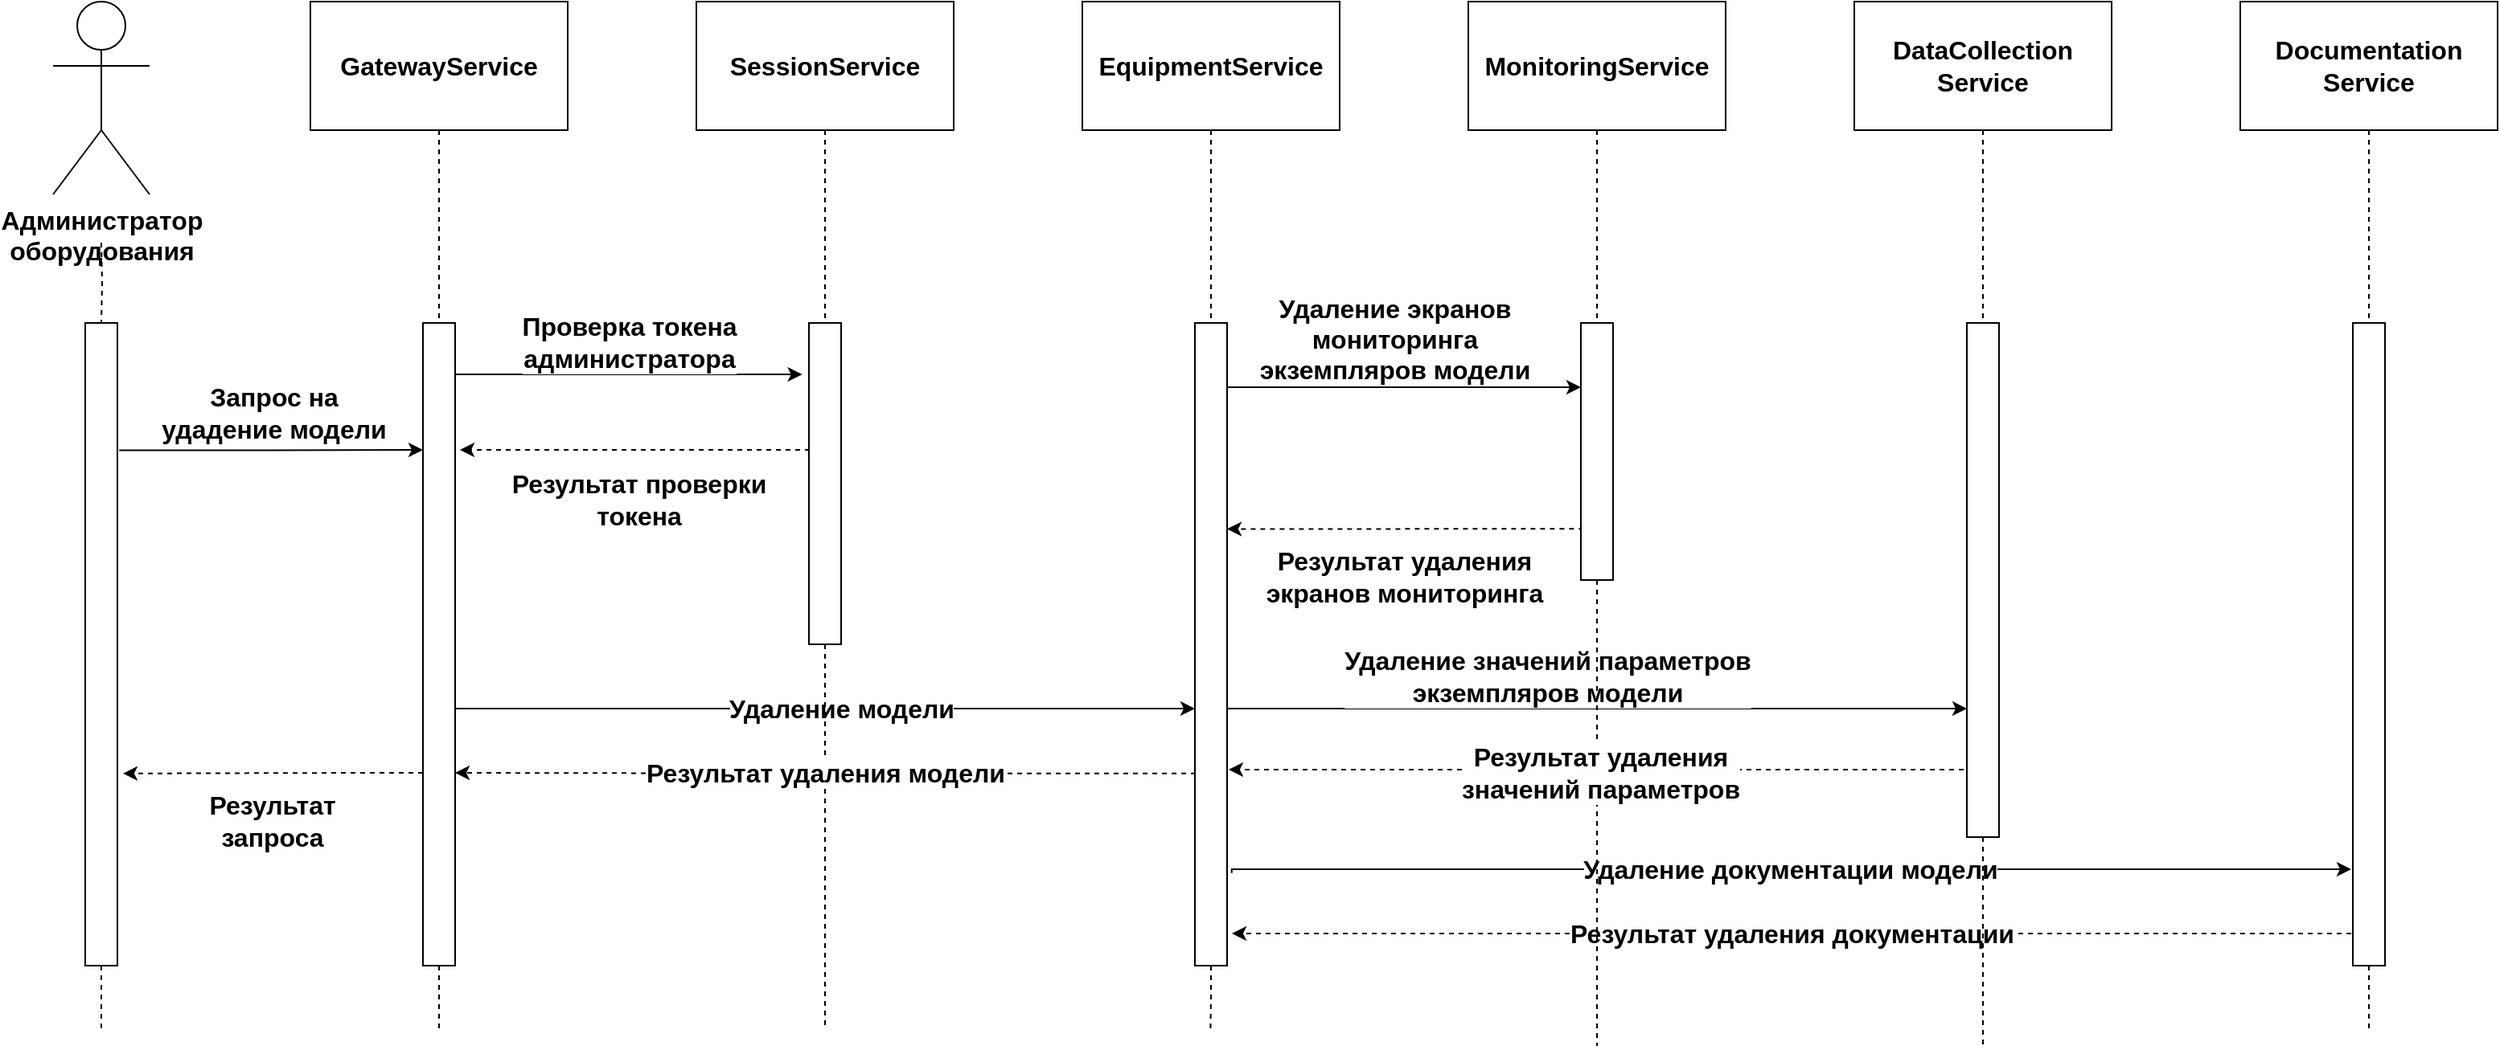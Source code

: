 <mxfile version="14.7.0" type="device"><diagram id="VfQGJRGdH-Gb0cFb9sZS" name="Page-1"><mxGraphModel dx="2073" dy="908" grid="1" gridSize="10" guides="1" tooltips="1" connect="1" arrows="1" fold="1" page="0" pageScale="1" pageWidth="827" pageHeight="1169" math="0" shadow="0"><root><mxCell id="0"/><mxCell id="1" parent="0"/><mxCell id="vokMFm_lmz6Mb-BacAYv-11" style="edgeStyle=orthogonalEdgeStyle;rounded=0;orthogonalLoop=1;jettySize=auto;html=1;endArrow=none;endFill=0;dashed=1;fontSize=16;fontStyle=1" parent="1" target="vokMFm_lmz6Mb-BacAYv-2" edge="1"><mxGeometry relative="1" as="geometry"><mxPoint x="-90" y="310" as="sourcePoint"/></mxGeometry></mxCell><mxCell id="vokMFm_lmz6Mb-BacAYv-1" value="Администратор&lt;br&gt;оборудования" style="shape=umlActor;verticalLabelPosition=bottom;verticalAlign=top;html=1;outlineConnect=0;fontSize=16;fontStyle=1" parent="1" vertex="1"><mxGeometry x="-120" y="160" width="60" height="120" as="geometry"/></mxCell><mxCell id="vokMFm_lmz6Mb-BacAYv-13" style="edgeStyle=orthogonalEdgeStyle;rounded=0;orthogonalLoop=1;jettySize=auto;html=1;exitX=0.5;exitY=1;exitDx=0;exitDy=0;dashed=1;endArrow=none;endFill=0;fontSize=16;fontStyle=1" parent="1" source="vokMFm_lmz6Mb-BacAYv-2" edge="1"><mxGeometry relative="1" as="geometry"><mxPoint x="-90" y="800" as="targetPoint"/></mxGeometry></mxCell><mxCell id="vokMFm_lmz6Mb-BacAYv-14" value="Запрос на&lt;br&gt;удадение модели" style="edgeStyle=orthogonalEdgeStyle;rounded=0;orthogonalLoop=1;jettySize=auto;html=1;exitX=1.056;exitY=0.198;exitDx=0;exitDy=0;endArrow=classic;endFill=1;fontSize=16;fontStyle=1;exitPerimeter=0;" parent="1" source="vokMFm_lmz6Mb-BacAYv-2" edge="1"><mxGeometry x="0.019" y="-22" relative="1" as="geometry"><mxPoint x="110" y="439" as="targetPoint"/><mxPoint y="-45" as="offset"/></mxGeometry></mxCell><mxCell id="vokMFm_lmz6Mb-BacAYv-2" value="" style="rounded=0;whiteSpace=wrap;html=1;fontSize=16;fontStyle=1" parent="1" vertex="1"><mxGeometry x="-100" y="360" width="20" height="400" as="geometry"/></mxCell><mxCell id="vokMFm_lmz6Mb-BacAYv-21" style="edgeStyle=orthogonalEdgeStyle;rounded=0;orthogonalLoop=1;jettySize=auto;html=1;exitX=0.5;exitY=1;exitDx=0;exitDy=0;dashed=1;endArrow=none;endFill=0;fontSize=16;fontStyle=1" parent="1" source="vokMFm_lmz6Mb-BacAYv-3" target="vokMFm_lmz6Mb-BacAYv-7" edge="1"><mxGeometry relative="1" as="geometry"/></mxCell><mxCell id="vokMFm_lmz6Mb-BacAYv-3" value="GatewayService" style="rounded=0;whiteSpace=wrap;html=1;fontSize=16;fontStyle=1" parent="1" vertex="1"><mxGeometry x="40" y="160" width="160" height="80" as="geometry"/></mxCell><mxCell id="vokMFm_lmz6Mb-BacAYv-22" style="edgeStyle=orthogonalEdgeStyle;rounded=0;orthogonalLoop=1;jettySize=auto;html=1;exitX=0.5;exitY=1;exitDx=0;exitDy=0;dashed=1;endArrow=none;endFill=0;fontSize=16;fontStyle=1" parent="1" source="vokMFm_lmz6Mb-BacAYv-4" target="vokMFm_lmz6Mb-BacAYv-8" edge="1"><mxGeometry relative="1" as="geometry"/></mxCell><mxCell id="vokMFm_lmz6Mb-BacAYv-4" value="SessionService" style="rounded=0;whiteSpace=wrap;html=1;fontSize=16;fontStyle=1" parent="1" vertex="1"><mxGeometry x="280" y="160" width="160" height="80" as="geometry"/></mxCell><mxCell id="vokMFm_lmz6Mb-BacAYv-23" style="edgeStyle=orthogonalEdgeStyle;rounded=0;orthogonalLoop=1;jettySize=auto;html=1;exitX=0.5;exitY=1;exitDx=0;exitDy=0;dashed=1;endArrow=none;endFill=0;fontSize=16;fontStyle=1" parent="1" source="vokMFm_lmz6Mb-BacAYv-5" target="vokMFm_lmz6Mb-BacAYv-9" edge="1"><mxGeometry relative="1" as="geometry"/></mxCell><mxCell id="vokMFm_lmz6Mb-BacAYv-5" value="EquipmentService" style="rounded=0;whiteSpace=wrap;html=1;fontSize=16;fontStyle=1" parent="1" vertex="1"><mxGeometry x="520" y="160" width="160" height="80" as="geometry"/></mxCell><mxCell id="vokMFm_lmz6Mb-BacAYv-15" value="Проверка токена&lt;br&gt;администратора" style="edgeStyle=orthogonalEdgeStyle;rounded=0;orthogonalLoop=1;jettySize=auto;html=1;endArrow=classic;endFill=1;fontSize=16;fontStyle=1;entryX=-0.209;entryY=0.16;entryDx=0;entryDy=0;entryPerimeter=0;" parent="1" target="vokMFm_lmz6Mb-BacAYv-8" edge="1"><mxGeometry y="20" relative="1" as="geometry"><mxPoint x="130" y="390" as="sourcePoint"/><mxPoint x="390" y="390" as="targetPoint"/><mxPoint x="1" as="offset"/><Array as="points"><mxPoint x="130" y="392"/></Array></mxGeometry></mxCell><mxCell id="vokMFm_lmz6Mb-BacAYv-18" value="Удаление модели" style="edgeStyle=orthogonalEdgeStyle;rounded=0;orthogonalLoop=1;jettySize=auto;html=1;endArrow=classic;endFill=1;fontSize=16;fontStyle=1;exitX=1;exitY=0.75;exitDx=0;exitDy=0;" parent="1" source="vokMFm_lmz6Mb-BacAYv-7" edge="1"><mxGeometry x="0.154" relative="1" as="geometry"><mxPoint x="590" y="600" as="targetPoint"/><Array as="points"><mxPoint x="130" y="600"/><mxPoint x="587" y="600"/></Array><mxPoint as="offset"/></mxGeometry></mxCell><mxCell id="vokMFm_lmz6Mb-BacAYv-28" style="edgeStyle=orthogonalEdgeStyle;rounded=0;orthogonalLoop=1;jettySize=auto;html=1;exitX=0.5;exitY=1;exitDx=0;exitDy=0;dashed=1;fontSize=16;endArrow=none;endFill=0;" parent="1" source="vokMFm_lmz6Mb-BacAYv-7" edge="1"><mxGeometry relative="1" as="geometry"><mxPoint x="120" y="800" as="targetPoint"/></mxGeometry></mxCell><mxCell id="vokMFm_lmz6Mb-BacAYv-33" value="&lt;b&gt;Результат &lt;br&gt;запроса&lt;/b&gt;" style="edgeStyle=orthogonalEdgeStyle;rounded=0;orthogonalLoop=1;jettySize=auto;html=1;entryX=1.174;entryY=0.701;entryDx=0;entryDy=0;dashed=1;fontSize=16;endArrow=classic;endFill=1;entryPerimeter=0;" parent="1" source="vokMFm_lmz6Mb-BacAYv-7" target="vokMFm_lmz6Mb-BacAYv-2" edge="1"><mxGeometry x="0.009" y="30" relative="1" as="geometry"><mxPoint as="offset"/><Array as="points"><mxPoint x="70" y="640"/><mxPoint x="70" y="640"/></Array></mxGeometry></mxCell><mxCell id="vokMFm_lmz6Mb-BacAYv-7" value="" style="rounded=0;whiteSpace=wrap;html=1;fontSize=16;fontStyle=1" parent="1" vertex="1"><mxGeometry x="110" y="360" width="20" height="400" as="geometry"/></mxCell><mxCell id="vokMFm_lmz6Mb-BacAYv-16" value="Результат проверки&lt;br&gt;токена" style="edgeStyle=orthogonalEdgeStyle;rounded=0;orthogonalLoop=1;jettySize=auto;html=1;endArrow=classic;endFill=1;dashed=1;fontSize=16;fontStyle=1;exitX=0.026;exitY=0.425;exitDx=0;exitDy=0;exitPerimeter=0;" parent="1" source="vokMFm_lmz6Mb-BacAYv-8" edge="1"><mxGeometry x="0.008" y="31" relative="1" as="geometry"><mxPoint x="389" y="439" as="sourcePoint"/><mxPoint x="133" y="439" as="targetPoint"/><mxPoint as="offset"/><Array as="points"><mxPoint x="351" y="439"/></Array></mxGeometry></mxCell><mxCell id="vokMFm_lmz6Mb-BacAYv-27" style="edgeStyle=orthogonalEdgeStyle;rounded=0;orthogonalLoop=1;jettySize=auto;html=1;exitX=0.5;exitY=1;exitDx=0;exitDy=0;dashed=1;fontSize=16;endArrow=none;endFill=0;" parent="1" source="vokMFm_lmz6Mb-BacAYv-8" edge="1"><mxGeometry relative="1" as="geometry"><mxPoint x="360" y="800" as="targetPoint"/></mxGeometry></mxCell><mxCell id="vokMFm_lmz6Mb-BacAYv-8" value="" style="rounded=0;whiteSpace=wrap;html=1;fontSize=16;fontStyle=1" parent="1" vertex="1"><mxGeometry x="350" y="360" width="20" height="200" as="geometry"/></mxCell><mxCell id="vokMFm_lmz6Mb-BacAYv-20" value="Результат удаления модели" style="edgeStyle=orthogonalEdgeStyle;rounded=0;orthogonalLoop=1;jettySize=auto;html=1;endArrow=classic;endFill=1;dashed=1;fontSize=16;fontStyle=1;exitX=0.026;exitY=0.701;exitDx=0;exitDy=0;exitPerimeter=0;" parent="1" source="vokMFm_lmz6Mb-BacAYv-9" edge="1"><mxGeometry relative="1" as="geometry"><mxPoint x="668" y="629" as="sourcePoint"/><mxPoint x="130" y="640" as="targetPoint"/><Array as="points"/></mxGeometry></mxCell><mxCell id="vokMFm_lmz6Mb-BacAYv-29" style="edgeStyle=orthogonalEdgeStyle;rounded=0;orthogonalLoop=1;jettySize=auto;html=1;exitX=0.5;exitY=1;exitDx=0;exitDy=0;dashed=1;fontSize=16;endArrow=none;endFill=0;" parent="1" source="vokMFm_lmz6Mb-BacAYv-9" edge="1"><mxGeometry relative="1" as="geometry"><mxPoint x="599.69" y="800" as="targetPoint"/></mxGeometry></mxCell><mxCell id="TwQe-KRFmGKqIJDhKslo-17" value="&lt;font style=&quot;font-size: 16px&quot;&gt;&lt;b&gt;Удаление экранов &lt;br&gt;мониторинга&lt;br&gt;экземпляров модели&lt;/b&gt;&lt;/font&gt;" style="edgeStyle=orthogonalEdgeStyle;rounded=0;orthogonalLoop=1;jettySize=auto;html=1;exitX=0.968;exitY=0.159;exitDx=0;exitDy=0;entryX=0;entryY=0.25;entryDx=0;entryDy=0;endArrow=classic;endFill=1;exitPerimeter=0;" parent="1" source="vokMFm_lmz6Mb-BacAYv-9" target="TwQe-KRFmGKqIJDhKslo-12" edge="1"><mxGeometry x="0.05" y="30" relative="1" as="geometry"><Array as="points"><mxPoint x="609" y="400"/></Array><mxPoint as="offset"/></mxGeometry></mxCell><mxCell id="TwQe-KRFmGKqIJDhKslo-21" value="&lt;b style=&quot;font-size: 16px&quot;&gt;Удаление значений параметров&lt;br&gt;экземпляров модели&lt;/b&gt;" style="edgeStyle=orthogonalEdgeStyle;rounded=0;orthogonalLoop=1;jettySize=auto;html=1;exitX=1;exitY=0.75;exitDx=0;exitDy=0;entryX=0;entryY=0.75;entryDx=0;entryDy=0;endArrow=classic;endFill=1;" parent="1" source="vokMFm_lmz6Mb-BacAYv-9" target="TwQe-KRFmGKqIJDhKslo-16" edge="1"><mxGeometry y="20" relative="1" as="geometry"><Array as="points"><mxPoint x="610" y="600"/></Array><mxPoint x="-1" as="offset"/></mxGeometry></mxCell><mxCell id="TwQe-KRFmGKqIJDhKslo-24" value="&lt;span style=&quot;font-size: 16px ; font-weight: 700&quot;&gt;Удаление документации модели&lt;/span&gt;" style="edgeStyle=orthogonalEdgeStyle;rounded=0;orthogonalLoop=1;jettySize=auto;html=1;exitX=1.144;exitY=0.856;exitDx=0;exitDy=0;endArrow=classic;endFill=1;exitPerimeter=0;" parent="1" source="vokMFm_lmz6Mb-BacAYv-9" edge="1"><mxGeometry relative="1" as="geometry"><mxPoint x="1309" y="700" as="targetPoint"/><Array as="points"><mxPoint x="613" y="700"/></Array></mxGeometry></mxCell><mxCell id="vokMFm_lmz6Mb-BacAYv-9" value="" style="rounded=0;whiteSpace=wrap;html=1;fontSize=16;fontStyle=1" parent="1" vertex="1"><mxGeometry x="590" y="360" width="20" height="400" as="geometry"/></mxCell><mxCell id="TwQe-KRFmGKqIJDhKslo-4" style="edgeStyle=orthogonalEdgeStyle;rounded=0;orthogonalLoop=1;jettySize=auto;html=1;exitX=0.5;exitY=1;exitDx=0;exitDy=0;endArrow=none;endFill=0;dashed=1;" parent="1" source="TwQe-KRFmGKqIJDhKslo-2" target="TwQe-KRFmGKqIJDhKslo-3" edge="1"><mxGeometry relative="1" as="geometry"/></mxCell><mxCell id="TwQe-KRFmGKqIJDhKslo-2" value="Documentation&lt;br&gt;Service" style="rounded=0;whiteSpace=wrap;html=1;fontSize=16;fontStyle=1" parent="1" vertex="1"><mxGeometry x="1240" y="160" width="160" height="80" as="geometry"/></mxCell><mxCell id="TwQe-KRFmGKqIJDhKslo-5" style="edgeStyle=orthogonalEdgeStyle;rounded=0;orthogonalLoop=1;jettySize=auto;html=1;exitX=0.5;exitY=1;exitDx=0;exitDy=0;dashed=1;endArrow=none;endFill=0;" parent="1" source="TwQe-KRFmGKqIJDhKslo-3" edge="1"><mxGeometry relative="1" as="geometry"><mxPoint x="1320" y="800" as="targetPoint"/></mxGeometry></mxCell><mxCell id="TwQe-KRFmGKqIJDhKslo-7" value="&lt;font style=&quot;font-size: 16px&quot;&gt;&lt;b&gt;Результат удаления документации&lt;/b&gt;&lt;/font&gt;" style="edgeStyle=orthogonalEdgeStyle;rounded=0;orthogonalLoop=1;jettySize=auto;html=1;exitX=-0.05;exitY=0.95;exitDx=0;exitDy=0;endArrow=classic;endFill=1;exitPerimeter=0;dashed=1;" parent="1" source="TwQe-KRFmGKqIJDhKslo-3" edge="1"><mxGeometry relative="1" as="geometry"><mxPoint x="613" y="740" as="targetPoint"/><Array as="points"><mxPoint x="613" y="740"/></Array></mxGeometry></mxCell><mxCell id="TwQe-KRFmGKqIJDhKslo-3" value="" style="rounded=0;whiteSpace=wrap;html=1;fontSize=16;fontStyle=1" parent="1" vertex="1"><mxGeometry x="1310" y="360" width="20" height="400" as="geometry"/></mxCell><mxCell id="TwQe-KRFmGKqIJDhKslo-9" style="edgeStyle=orthogonalEdgeStyle;rounded=0;orthogonalLoop=1;jettySize=auto;html=1;exitX=0.5;exitY=1;exitDx=0;exitDy=0;endArrow=none;endFill=0;dashed=1;" parent="1" source="TwQe-KRFmGKqIJDhKslo-10" target="TwQe-KRFmGKqIJDhKslo-12" edge="1"><mxGeometry relative="1" as="geometry"/></mxCell><mxCell id="TwQe-KRFmGKqIJDhKslo-10" value="MonitoringService" style="rounded=0;whiteSpace=wrap;html=1;fontSize=16;fontStyle=1" parent="1" vertex="1"><mxGeometry x="760" y="160" width="160" height="80" as="geometry"/></mxCell><mxCell id="TwQe-KRFmGKqIJDhKslo-11" style="edgeStyle=orthogonalEdgeStyle;rounded=0;orthogonalLoop=1;jettySize=auto;html=1;exitX=0.5;exitY=1;exitDx=0;exitDy=0;dashed=1;endArrow=none;endFill=0;" parent="1" source="TwQe-KRFmGKqIJDhKslo-12" edge="1"><mxGeometry relative="1" as="geometry"><mxPoint x="840" y="810" as="targetPoint"/></mxGeometry></mxCell><mxCell id="TwQe-KRFmGKqIJDhKslo-18" value="&lt;font style=&quot;font-size: 16px&quot;&gt;&lt;b&gt;Результат удаления&lt;br&gt;экранов мониторинга&lt;/b&gt;&lt;/font&gt;" style="edgeStyle=orthogonalEdgeStyle;rounded=0;orthogonalLoop=1;jettySize=auto;html=1;exitX=0.085;exitY=0.801;exitDx=0;exitDy=0;endArrow=classic;endFill=1;dashed=1;exitPerimeter=0;" parent="1" source="TwQe-KRFmGKqIJDhKslo-12" target="vokMFm_lmz6Mb-BacAYv-9" edge="1"><mxGeometry x="0.007" y="-30" relative="1" as="geometry"><Array as="points"><mxPoint x="670" y="488"/><mxPoint x="670" y="488"/></Array><mxPoint y="60" as="offset"/></mxGeometry></mxCell><mxCell id="TwQe-KRFmGKqIJDhKslo-12" value="" style="rounded=0;whiteSpace=wrap;html=1;fontSize=16;fontStyle=1" parent="1" vertex="1"><mxGeometry x="830" y="360" width="20" height="160" as="geometry"/></mxCell><mxCell id="TwQe-KRFmGKqIJDhKslo-13" style="edgeStyle=orthogonalEdgeStyle;rounded=0;orthogonalLoop=1;jettySize=auto;html=1;exitX=0.5;exitY=1;exitDx=0;exitDy=0;endArrow=none;endFill=0;dashed=1;" parent="1" source="TwQe-KRFmGKqIJDhKslo-14" target="TwQe-KRFmGKqIJDhKslo-16" edge="1"><mxGeometry relative="1" as="geometry"/></mxCell><mxCell id="TwQe-KRFmGKqIJDhKslo-14" value="DataCollection&lt;br&gt;Service" style="rounded=0;whiteSpace=wrap;html=1;fontSize=16;fontStyle=1" parent="1" vertex="1"><mxGeometry x="1000" y="160" width="160" height="80" as="geometry"/></mxCell><mxCell id="TwQe-KRFmGKqIJDhKslo-15" style="edgeStyle=orthogonalEdgeStyle;rounded=0;orthogonalLoop=1;jettySize=auto;html=1;exitX=0.5;exitY=1;exitDx=0;exitDy=0;dashed=1;endArrow=none;endFill=0;" parent="1" source="TwQe-KRFmGKqIJDhKslo-16" edge="1"><mxGeometry relative="1" as="geometry"><mxPoint x="1080.0" y="810" as="targetPoint"/></mxGeometry></mxCell><mxCell id="TwQe-KRFmGKqIJDhKslo-23" value="&lt;font style=&quot;font-size: 16px&quot;&gt;&lt;b&gt;Результат удаления&lt;br&gt;значений параметров&lt;/b&gt;&lt;/font&gt;" style="edgeStyle=orthogonalEdgeStyle;rounded=0;orthogonalLoop=1;jettySize=auto;html=1;exitX=0;exitY=0.5;exitDx=0;exitDy=0;endArrow=classic;endFill=1;dashed=1;" parent="1" source="TwQe-KRFmGKqIJDhKslo-16" edge="1"><mxGeometry x="0.205" y="2" relative="1" as="geometry"><mxPoint x="611" y="638" as="targetPoint"/><Array as="points"><mxPoint x="1070" y="638"/></Array><mxPoint x="1" as="offset"/></mxGeometry></mxCell><mxCell id="TwQe-KRFmGKqIJDhKslo-16" value="" style="rounded=0;whiteSpace=wrap;html=1;fontSize=16;fontStyle=1" parent="1" vertex="1"><mxGeometry x="1070" y="360" width="20" height="320" as="geometry"/></mxCell></root></mxGraphModel></diagram></mxfile>